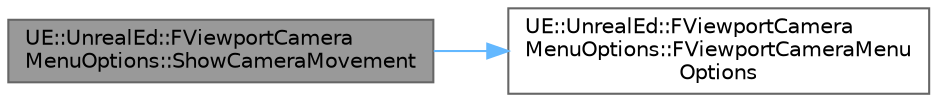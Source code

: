 digraph "UE::UnrealEd::FViewportCameraMenuOptions::ShowCameraMovement"
{
 // INTERACTIVE_SVG=YES
 // LATEX_PDF_SIZE
  bgcolor="transparent";
  edge [fontname=Helvetica,fontsize=10,labelfontname=Helvetica,labelfontsize=10];
  node [fontname=Helvetica,fontsize=10,shape=box,height=0.2,width=0.4];
  rankdir="LR";
  Node1 [id="Node000001",label="UE::UnrealEd::FViewportCamera\lMenuOptions::ShowCameraMovement",height=0.2,width=0.4,color="gray40", fillcolor="grey60", style="filled", fontcolor="black",tooltip=" "];
  Node1 -> Node2 [id="edge1_Node000001_Node000002",color="steelblue1",style="solid",tooltip=" "];
  Node2 [id="Node000002",label="UE::UnrealEd::FViewportCamera\lMenuOptions::FViewportCameraMenu\lOptions",height=0.2,width=0.4,color="grey40", fillcolor="white", style="filled",URL="$d3/d3c/structUE_1_1UnrealEd_1_1FViewportCameraMenuOptions.html#acbe22d1bc888c8043f37addc84b2fa60",tooltip=" "];
}
